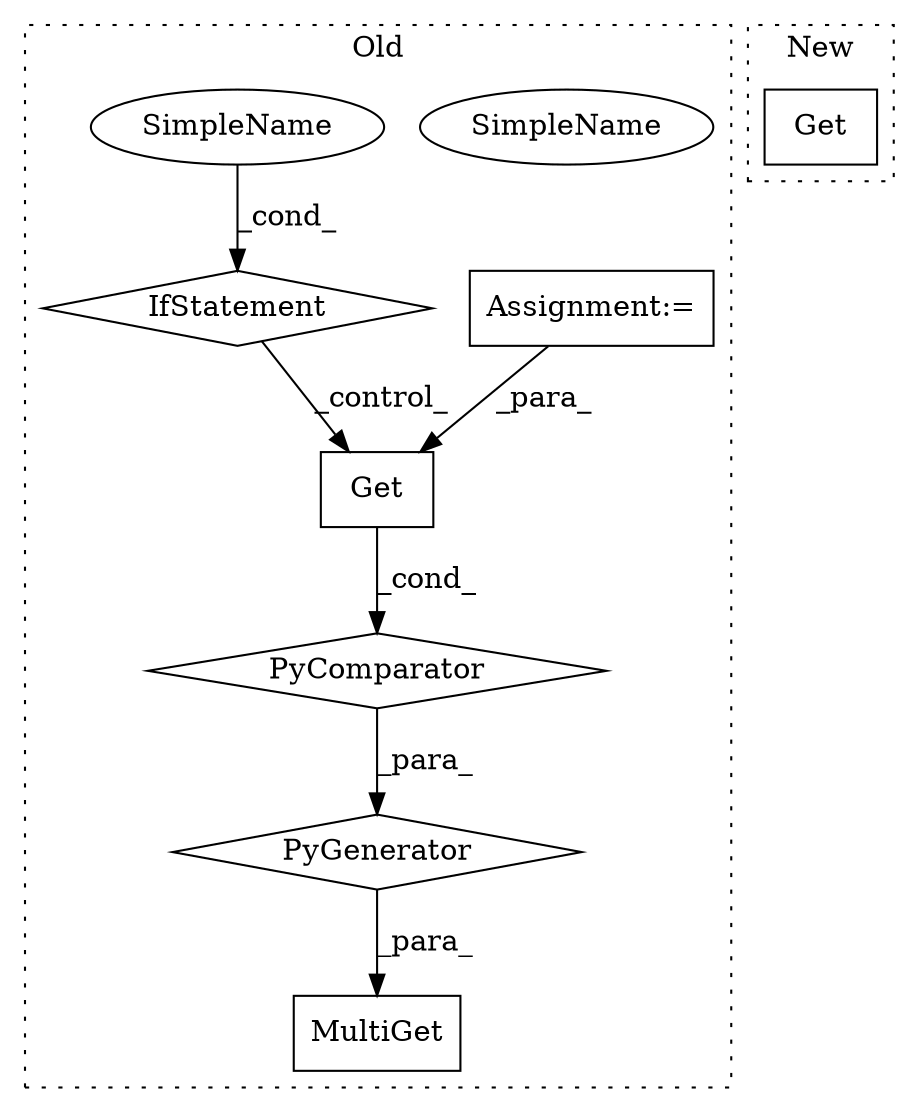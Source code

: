digraph G {
subgraph cluster0 {
1 [label="PyComparator" a="113" s="8021" l="47" shape="diamond"];
3 [label="Assignment:=" a="7" s="8021" l="47" shape="box"];
4 [label="PyGenerator" a="107" s="7926" l="148" shape="diamond"];
5 [label="MultiGet" a="32" s="7908,8074" l="18,-3" shape="box"];
6 [label="Get" a="32" s="7926,7962" l="4,1" shape="box"];
7 [label="IfStatement" a="25" s="8021" l="47" shape="diamond"];
8 [label="SimpleName" a="42" s="8063" l="5" shape="ellipse"];
9 [label="SimpleName" a="42" s="8063" l="5" shape="ellipse"];
label = "Old";
style="dotted";
}
subgraph cluster1 {
2 [label="Get" a="32" s="7878,7935" l="4,1" shape="box"];
label = "New";
style="dotted";
}
1 -> 4 [label="_para_"];
3 -> 6 [label="_para_"];
4 -> 5 [label="_para_"];
6 -> 1 [label="_cond_"];
7 -> 6 [label="_control_"];
9 -> 7 [label="_cond_"];
}